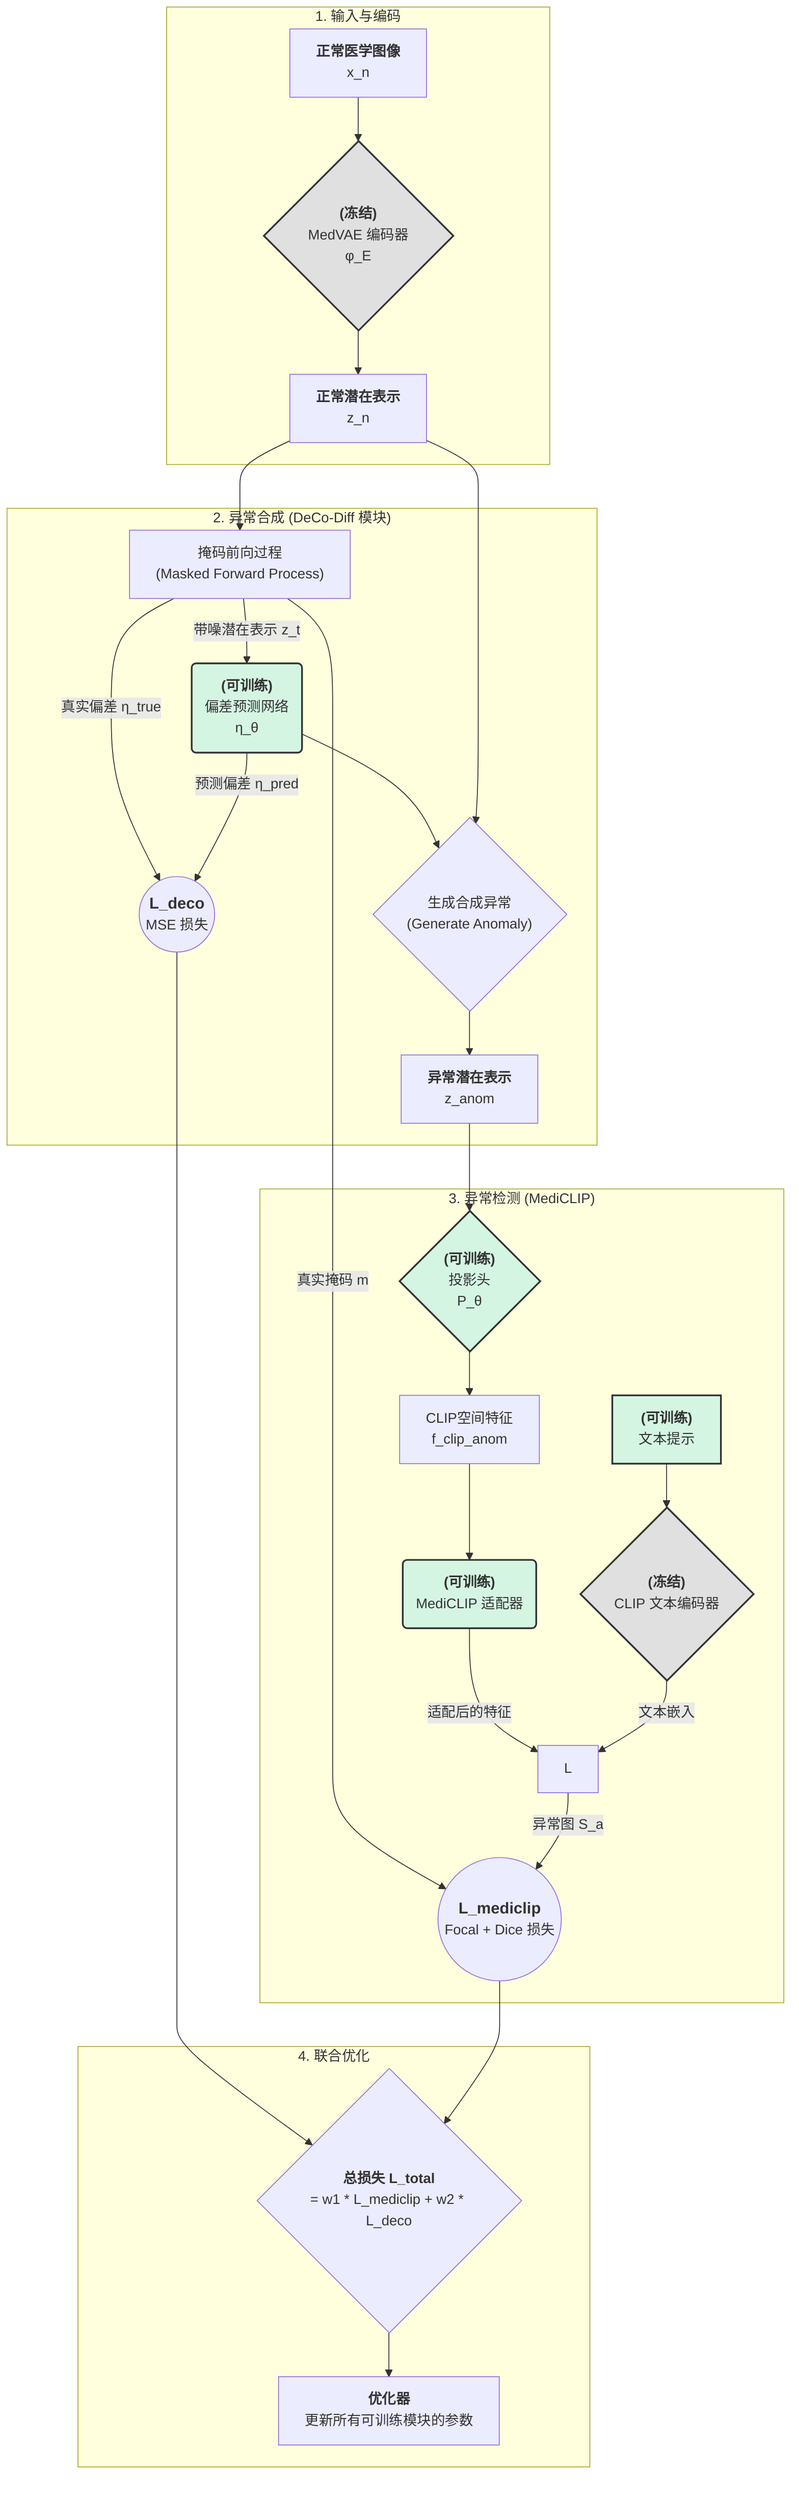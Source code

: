 graph TD
    subgraph "1. 输入与编码"
        A["<b>正常医学图像</b><br>x_n"] --> B{"<b>(冻结)</b><br>MedVAE 编码器<br>φ_E"};
        B --> C["<b>正常潜在表示</b><br>z_n"];
    end

    subgraph "2. 异常合成 (DeCo-Diff 模块)"
        C --> D["掩码前向过程<br>(Masked Forward Process)"];
        D --> |"带噪潜在表示 z_t"| E("<b>(可训练)</b><br>偏差预测网络<br>η_θ");
        D --> |"真实偏差 η_true"| F(("<font size=4><b>L_deco</b></font><br>MSE 损失"));
        E --> |"预测偏差 η_pred"| F;
        E --> G{"生成合成异常<br>(Generate Anomaly)"};
        C --> G;
        G --> H["<b>异常潜在表示</b><br>z_anom"];
    end

    subgraph "3. 异常检测 (MediCLIP)"
        H --> I{"<b>(可训练)</b><br>投影头<br>P_θ"};
        I --> J["CLIP空间特征<br>f_clip_anom"];
        J --> K("<b>(可训练)</b><br>MediCLIP 适配器");
        K --> |"适配后的特征"| L;
        M["<b>(可训练)</b><br>文本提示"] --> N{"<b>(冻结)</b><br>CLIP 文本编码器"};
        N --> |"文本嵌入"| L;
        D --> |"真实掩码 m"| O(("<font size=4><b>L_mediclip</b></font><br>Focal + Dice 损失"));
        L --> |"异常图 S_a"| O;
    end

    subgraph "4. 联合优化"
        F --> P{"<b>总损失 L_total</b><br>= w1 * L_mediclip + w2 * L_deco"};
        O --> P;
        P --> Q["<b>优化器</b><br>更新所有可训练模块的参数"];
    end

    style B fill:#e0e0e0,stroke:#333,stroke-width:2px
    style N fill:#e0e0e0,stroke:#333,stroke-width:2px
    style E fill:#d5f5e3,stroke:#333,stroke-width:2px
    style I fill:#d5f5e3,stroke:#333,stroke-width:2px
    style K fill:#d5f5e3,stroke:#333,stroke-width:2px
    style M fill:#d5f5e3,stroke:#333,stroke-width:2px